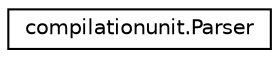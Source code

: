 digraph G
{
  edge [fontname="Helvetica",fontsize="10",labelfontname="Helvetica",labelfontsize="10"];
  node [fontname="Helvetica",fontsize="10",shape=record];
  rankdir=LR;
  Node1 [label="compilationunit.Parser",height=0.2,width=0.4,color="black", fillcolor="white", style="filled",URL="$classcompilationunit_1_1_parser.html"];
}
